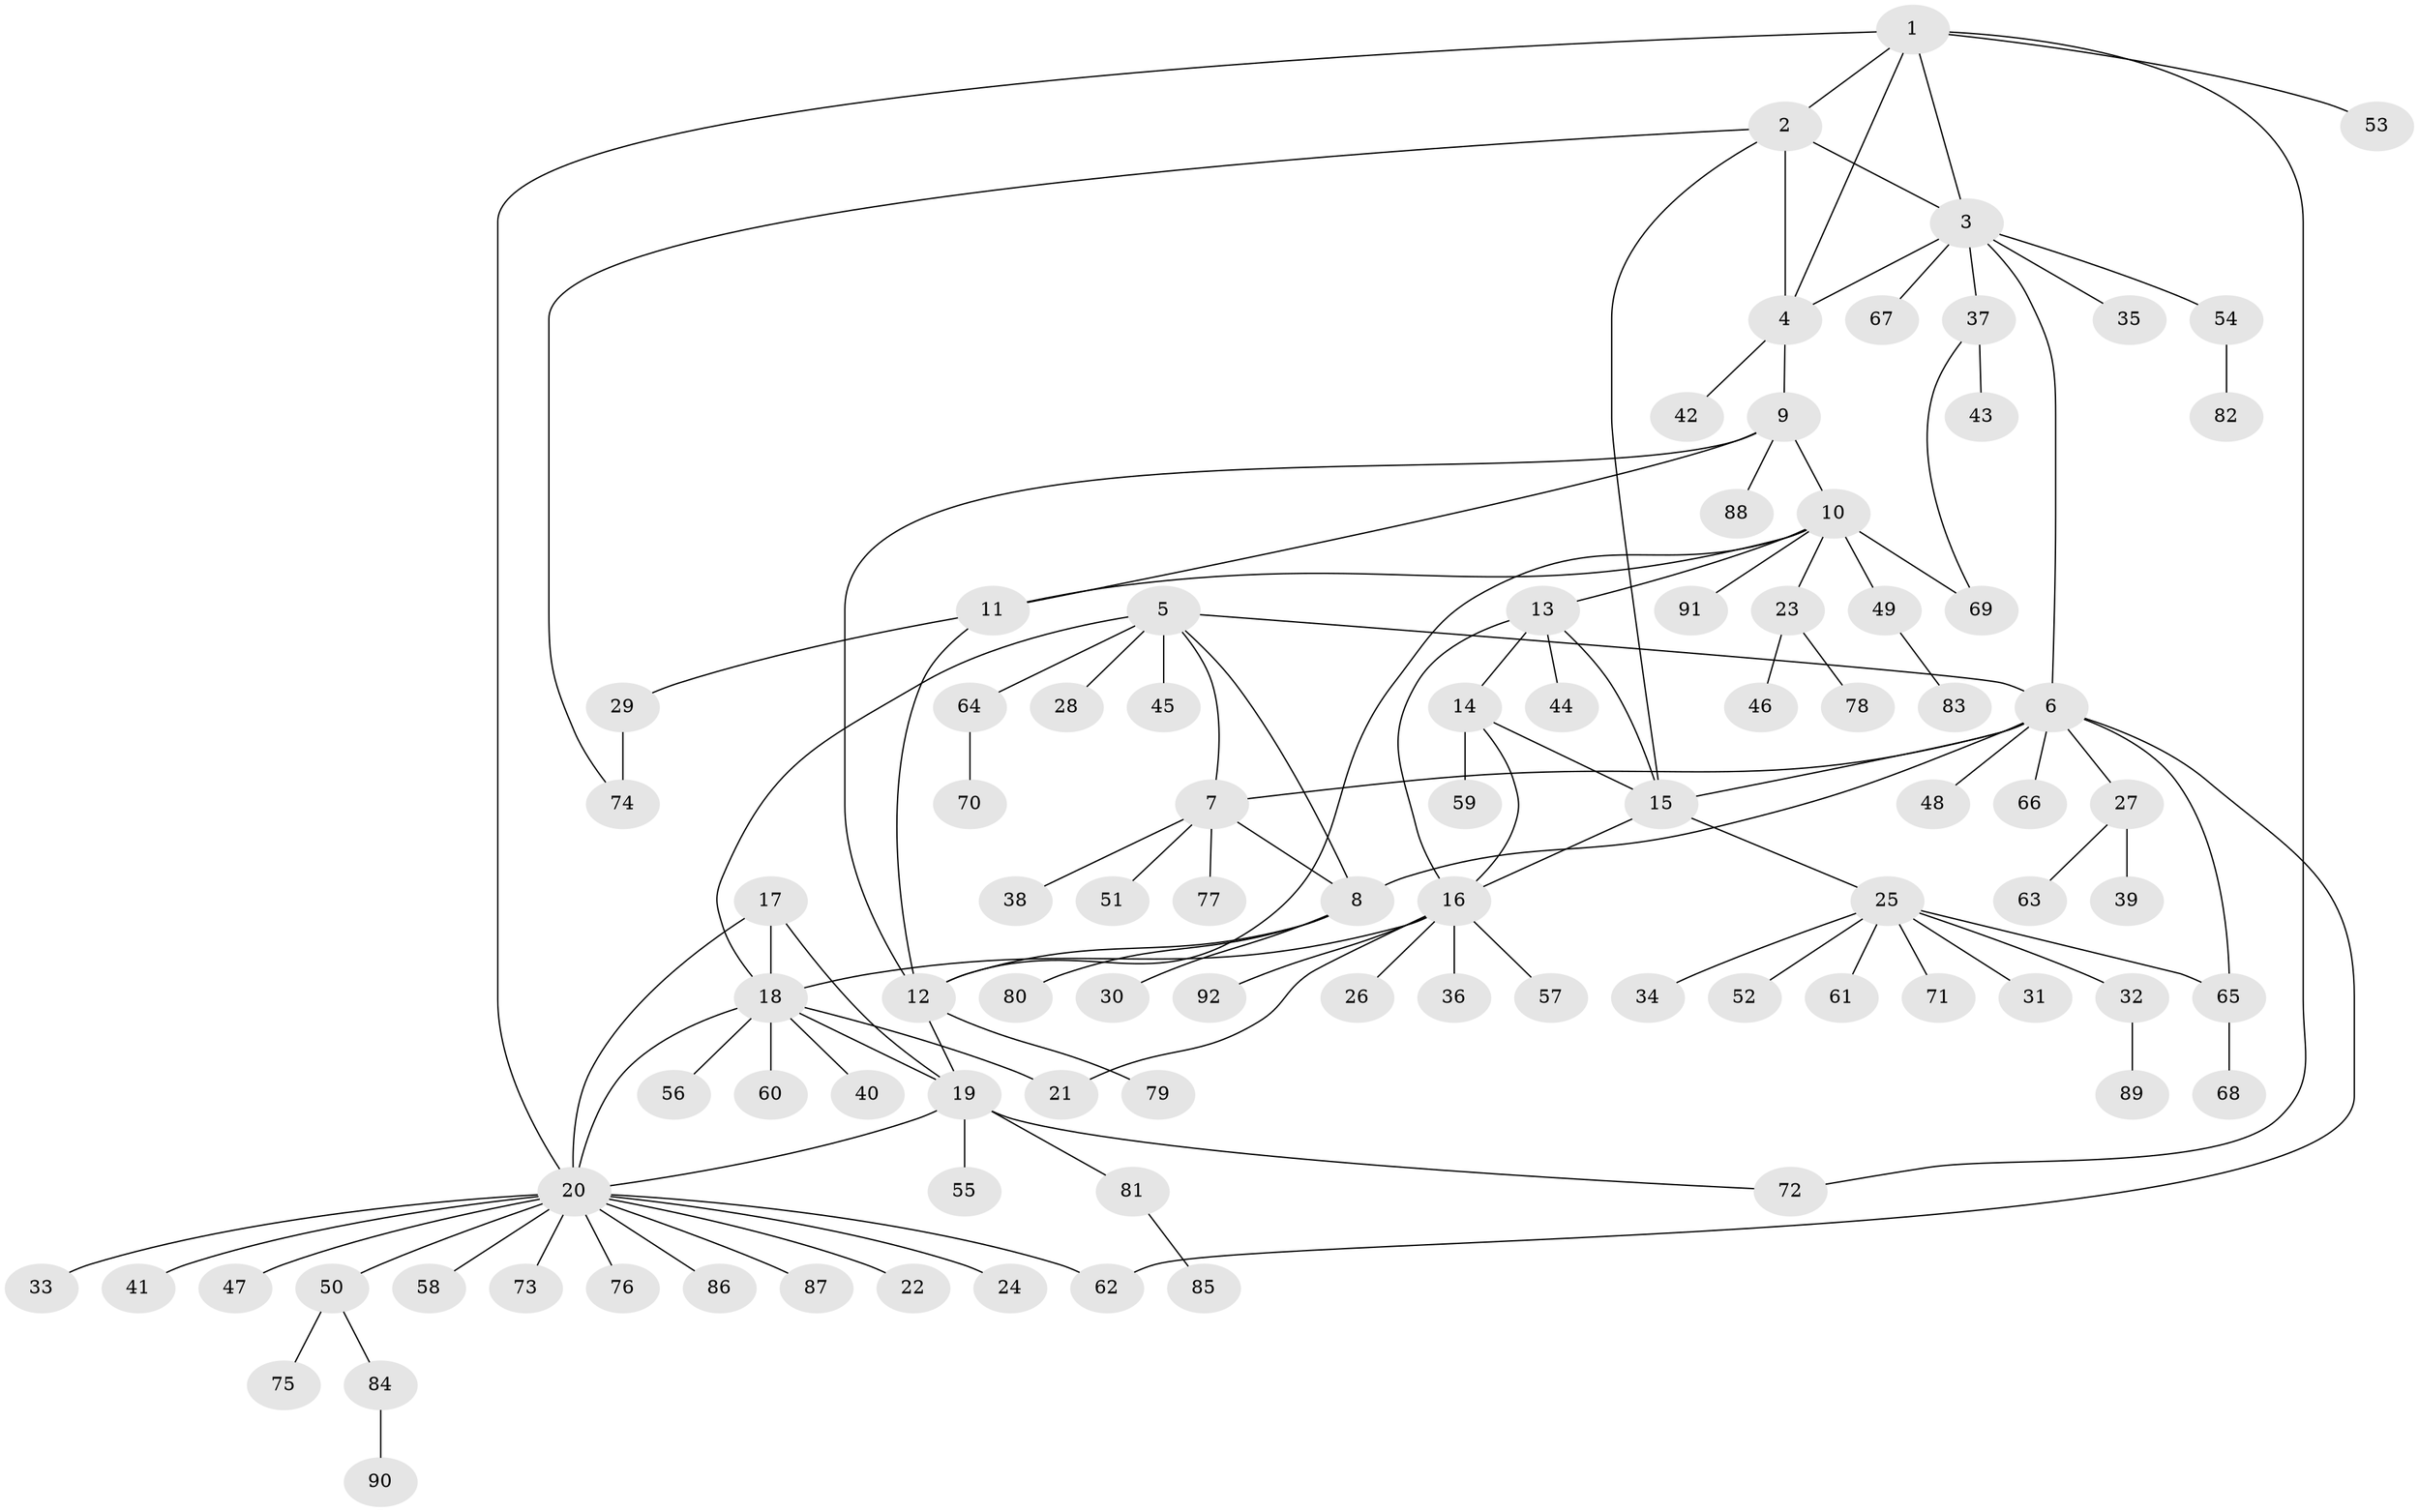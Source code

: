 // Generated by graph-tools (version 1.1) at 2025/16/03/09/25 04:16:05]
// undirected, 92 vertices, 118 edges
graph export_dot {
graph [start="1"]
  node [color=gray90,style=filled];
  1;
  2;
  3;
  4;
  5;
  6;
  7;
  8;
  9;
  10;
  11;
  12;
  13;
  14;
  15;
  16;
  17;
  18;
  19;
  20;
  21;
  22;
  23;
  24;
  25;
  26;
  27;
  28;
  29;
  30;
  31;
  32;
  33;
  34;
  35;
  36;
  37;
  38;
  39;
  40;
  41;
  42;
  43;
  44;
  45;
  46;
  47;
  48;
  49;
  50;
  51;
  52;
  53;
  54;
  55;
  56;
  57;
  58;
  59;
  60;
  61;
  62;
  63;
  64;
  65;
  66;
  67;
  68;
  69;
  70;
  71;
  72;
  73;
  74;
  75;
  76;
  77;
  78;
  79;
  80;
  81;
  82;
  83;
  84;
  85;
  86;
  87;
  88;
  89;
  90;
  91;
  92;
  1 -- 2;
  1 -- 3;
  1 -- 4;
  1 -- 20;
  1 -- 53;
  1 -- 72;
  2 -- 3;
  2 -- 4;
  2 -- 15;
  2 -- 74;
  3 -- 4;
  3 -- 6;
  3 -- 35;
  3 -- 37;
  3 -- 54;
  3 -- 67;
  4 -- 9;
  4 -- 42;
  5 -- 6;
  5 -- 7;
  5 -- 8;
  5 -- 18;
  5 -- 28;
  5 -- 45;
  5 -- 64;
  6 -- 7;
  6 -- 8;
  6 -- 15;
  6 -- 27;
  6 -- 48;
  6 -- 62;
  6 -- 65;
  6 -- 66;
  7 -- 8;
  7 -- 38;
  7 -- 51;
  7 -- 77;
  8 -- 12;
  8 -- 30;
  8 -- 80;
  9 -- 10;
  9 -- 11;
  9 -- 12;
  9 -- 88;
  10 -- 11;
  10 -- 12;
  10 -- 13;
  10 -- 23;
  10 -- 49;
  10 -- 69;
  10 -- 91;
  11 -- 12;
  11 -- 29;
  12 -- 19;
  12 -- 79;
  13 -- 14;
  13 -- 15;
  13 -- 16;
  13 -- 44;
  14 -- 15;
  14 -- 16;
  14 -- 59;
  15 -- 16;
  15 -- 25;
  16 -- 18;
  16 -- 21;
  16 -- 26;
  16 -- 36;
  16 -- 57;
  16 -- 92;
  17 -- 18;
  17 -- 19;
  17 -- 20;
  18 -- 19;
  18 -- 20;
  18 -- 21;
  18 -- 40;
  18 -- 56;
  18 -- 60;
  19 -- 20;
  19 -- 55;
  19 -- 72;
  19 -- 81;
  20 -- 22;
  20 -- 24;
  20 -- 33;
  20 -- 41;
  20 -- 47;
  20 -- 50;
  20 -- 58;
  20 -- 62;
  20 -- 73;
  20 -- 76;
  20 -- 86;
  20 -- 87;
  23 -- 46;
  23 -- 78;
  25 -- 31;
  25 -- 32;
  25 -- 34;
  25 -- 52;
  25 -- 61;
  25 -- 65;
  25 -- 71;
  27 -- 39;
  27 -- 63;
  29 -- 74;
  32 -- 89;
  37 -- 43;
  37 -- 69;
  49 -- 83;
  50 -- 75;
  50 -- 84;
  54 -- 82;
  64 -- 70;
  65 -- 68;
  81 -- 85;
  84 -- 90;
}
